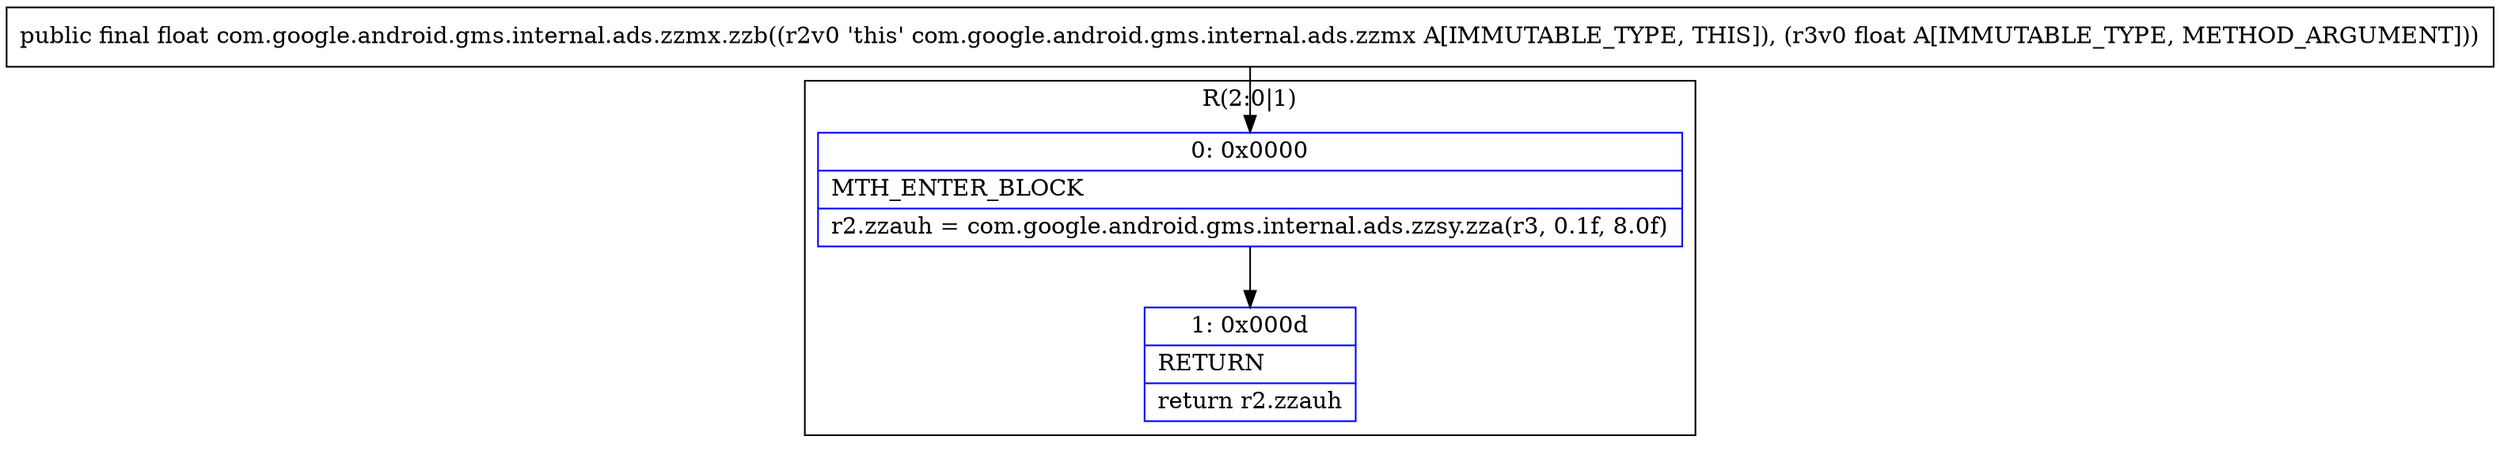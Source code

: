 digraph "CFG forcom.google.android.gms.internal.ads.zzmx.zzb(F)F" {
subgraph cluster_Region_152245922 {
label = "R(2:0|1)";
node [shape=record,color=blue];
Node_0 [shape=record,label="{0\:\ 0x0000|MTH_ENTER_BLOCK\l|r2.zzauh = com.google.android.gms.internal.ads.zzsy.zza(r3, 0.1f, 8.0f)\l}"];
Node_1 [shape=record,label="{1\:\ 0x000d|RETURN\l|return r2.zzauh\l}"];
}
MethodNode[shape=record,label="{public final float com.google.android.gms.internal.ads.zzmx.zzb((r2v0 'this' com.google.android.gms.internal.ads.zzmx A[IMMUTABLE_TYPE, THIS]), (r3v0 float A[IMMUTABLE_TYPE, METHOD_ARGUMENT])) }"];
MethodNode -> Node_0;
Node_0 -> Node_1;
}

